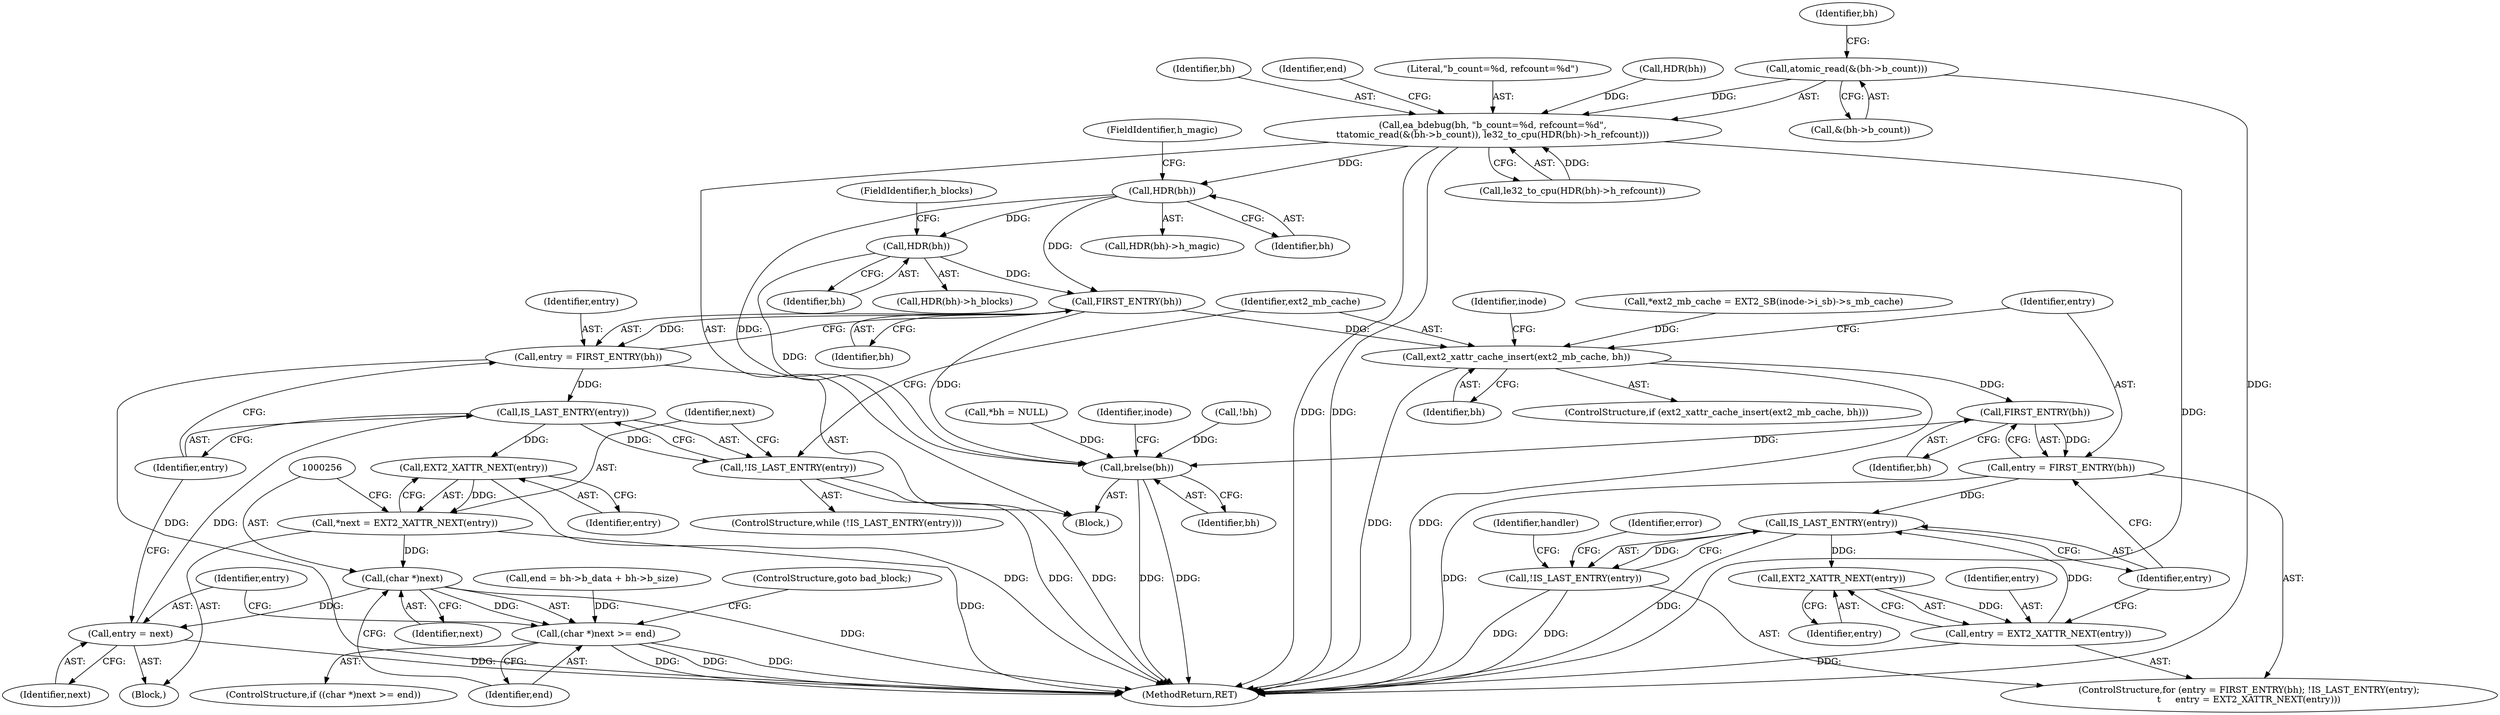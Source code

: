 digraph "0_linux_be0726d33cb8f411945884664924bed3cb8c70ee_8@API" {
"1000184" [label="(Call,atomic_read(&(bh->b_count)))"];
"1000181" [label="(Call,ea_bdebug(bh, \"b_count=%d, refcount=%d\",\n\t\tatomic_read(&(bh->b_count)), le32_to_cpu(HDR(bh)->h_refcount)))"];
"1000207" [label="(Call,HDR(bh))"];
"1000214" [label="(Call,HDR(bh))"];
"1000241" [label="(Call,FIRST_ENTRY(bh))"];
"1000239" [label="(Call,entry = FIRST_ENTRY(bh))"];
"1000245" [label="(Call,IS_LAST_ENTRY(entry))"];
"1000244" [label="(Call,!IS_LAST_ENTRY(entry))"];
"1000251" [label="(Call,EXT2_XATTR_NEXT(entry))"];
"1000249" [label="(Call,*next = EXT2_XATTR_NEXT(entry))"];
"1000255" [label="(Call,(char *)next)"];
"1000254" [label="(Call,(char *)next >= end)"];
"1000260" [label="(Call,entry = next)"];
"1000264" [label="(Call,ext2_xattr_cache_insert(ext2_mb_cache, bh))"];
"1000273" [label="(Call,FIRST_ENTRY(bh))"];
"1000271" [label="(Call,entry = FIRST_ENTRY(bh))"];
"1000276" [label="(Call,IS_LAST_ENTRY(entry))"];
"1000275" [label="(Call,!IS_LAST_ENTRY(entry))"];
"1000280" [label="(Call,EXT2_XATTR_NEXT(entry))"];
"1000278" [label="(Call,entry = EXT2_XATTR_NEXT(entry))"];
"1000366" [label="(Call,brelse(bh))"];
"1000246" [label="(Identifier,entry)"];
"1000244" [label="(Call,!IS_LAST_ENTRY(entry))"];
"1000281" [label="(Identifier,entry)"];
"1000249" [label="(Call,*next = EXT2_XATTR_NEXT(entry))"];
"1000195" [label="(Identifier,end)"];
"1000259" [label="(ControlStructure,goto bad_block;)"];
"1000194" [label="(Call,end = bh->b_data + bh->b_size)"];
"1000272" [label="(Identifier,entry)"];
"1000268" [label="(Identifier,inode)"];
"1000183" [label="(Literal,\"b_count=%d, refcount=%d\")"];
"1000242" [label="(Identifier,bh)"];
"1000273" [label="(Call,FIRST_ENTRY(bh))"];
"1000265" [label="(Identifier,ext2_mb_cache)"];
"1000251" [label="(Call,EXT2_XATTR_NEXT(entry))"];
"1000261" [label="(Identifier,entry)"];
"1000253" [label="(ControlStructure,if ((char *)next >= end))"];
"1000266" [label="(Identifier,bh)"];
"1000270" [label="(ControlStructure,for (entry = FIRST_ENTRY(bh); !IS_LAST_ENTRY(entry);\n\t     entry = EXT2_XATTR_NEXT(entry)))"];
"1000258" [label="(Identifier,end)"];
"1000206" [label="(Call,HDR(bh)->h_magic)"];
"1000192" [label="(Identifier,bh)"];
"1000216" [label="(FieldIdentifier,h_blocks)"];
"1000239" [label="(Call,entry = FIRST_ENTRY(bh))"];
"1000254" [label="(Call,(char *)next >= end)"];
"1000257" [label="(Identifier,next)"];
"1000209" [label="(FieldIdentifier,h_magic)"];
"1000275" [label="(Call,!IS_LAST_ENTRY(entry))"];
"1000240" [label="(Identifier,entry)"];
"1000185" [label="(Call,&(bh->b_count))"];
"1000280" [label="(Call,EXT2_XATTR_NEXT(entry))"];
"1000260" [label="(Call,entry = next)"];
"1000107" [label="(Block,)"];
"1000252" [label="(Identifier,entry)"];
"1000274" [label="(Identifier,bh)"];
"1000366" [label="(Call,brelse(bh))"];
"1000184" [label="(Call,atomic_read(&(bh->b_count)))"];
"1000376" [label="(MethodReturn,RET)"];
"1000276" [label="(Call,IS_LAST_ENTRY(entry))"];
"1000367" [label="(Identifier,bh)"];
"1000189" [label="(Call,le32_to_cpu(HDR(bh)->h_refcount))"];
"1000271" [label="(Call,entry = FIRST_ENTRY(bh))"];
"1000207" [label="(Call,HDR(bh))"];
"1000263" [label="(ControlStructure,if (ext2_xattr_cache_insert(ext2_mb_cache, bh)))"];
"1000125" [label="(Call,*ext2_mb_cache = EXT2_SB(inode->i_sb)->s_mb_cache)"];
"1000241" [label="(Call,FIRST_ENTRY(bh))"];
"1000178" [label="(Call,!bh)"];
"1000214" [label="(Call,HDR(bh))"];
"1000247" [label="(Block,)"];
"1000285" [label="(Identifier,handler)"];
"1000191" [label="(Call,HDR(bh))"];
"1000114" [label="(Call,*bh = NULL)"];
"1000264" [label="(Call,ext2_xattr_cache_insert(ext2_mb_cache, bh))"];
"1000255" [label="(Call,(char *)next)"];
"1000277" [label="(Identifier,entry)"];
"1000278" [label="(Call,entry = EXT2_XATTR_NEXT(entry))"];
"1000250" [label="(Identifier,next)"];
"1000245" [label="(Call,IS_LAST_ENTRY(entry))"];
"1000243" [label="(ControlStructure,while (!IS_LAST_ENTRY(entry)))"];
"1000181" [label="(Call,ea_bdebug(bh, \"b_count=%d, refcount=%d\",\n\t\tatomic_read(&(bh->b_count)), le32_to_cpu(HDR(bh)->h_refcount)))"];
"1000208" [label="(Identifier,bh)"];
"1000279" [label="(Identifier,entry)"];
"1000361" [label="(Identifier,error)"];
"1000182" [label="(Identifier,bh)"];
"1000213" [label="(Call,HDR(bh)->h_blocks)"];
"1000262" [label="(Identifier,next)"];
"1000372" [label="(Identifier,inode)"];
"1000215" [label="(Identifier,bh)"];
"1000184" -> "1000181"  [label="AST: "];
"1000184" -> "1000185"  [label="CFG: "];
"1000185" -> "1000184"  [label="AST: "];
"1000192" -> "1000184"  [label="CFG: "];
"1000184" -> "1000376"  [label="DDG: "];
"1000184" -> "1000181"  [label="DDG: "];
"1000181" -> "1000107"  [label="AST: "];
"1000181" -> "1000189"  [label="CFG: "];
"1000182" -> "1000181"  [label="AST: "];
"1000183" -> "1000181"  [label="AST: "];
"1000189" -> "1000181"  [label="AST: "];
"1000195" -> "1000181"  [label="CFG: "];
"1000181" -> "1000376"  [label="DDG: "];
"1000181" -> "1000376"  [label="DDG: "];
"1000181" -> "1000376"  [label="DDG: "];
"1000191" -> "1000181"  [label="DDG: "];
"1000189" -> "1000181"  [label="DDG: "];
"1000181" -> "1000207"  [label="DDG: "];
"1000207" -> "1000206"  [label="AST: "];
"1000207" -> "1000208"  [label="CFG: "];
"1000208" -> "1000207"  [label="AST: "];
"1000209" -> "1000207"  [label="CFG: "];
"1000207" -> "1000214"  [label="DDG: "];
"1000207" -> "1000241"  [label="DDG: "];
"1000207" -> "1000366"  [label="DDG: "];
"1000214" -> "1000213"  [label="AST: "];
"1000214" -> "1000215"  [label="CFG: "];
"1000215" -> "1000214"  [label="AST: "];
"1000216" -> "1000214"  [label="CFG: "];
"1000214" -> "1000241"  [label="DDG: "];
"1000214" -> "1000366"  [label="DDG: "];
"1000241" -> "1000239"  [label="AST: "];
"1000241" -> "1000242"  [label="CFG: "];
"1000242" -> "1000241"  [label="AST: "];
"1000239" -> "1000241"  [label="CFG: "];
"1000241" -> "1000239"  [label="DDG: "];
"1000241" -> "1000264"  [label="DDG: "];
"1000241" -> "1000366"  [label="DDG: "];
"1000239" -> "1000107"  [label="AST: "];
"1000240" -> "1000239"  [label="AST: "];
"1000246" -> "1000239"  [label="CFG: "];
"1000239" -> "1000376"  [label="DDG: "];
"1000239" -> "1000245"  [label="DDG: "];
"1000245" -> "1000244"  [label="AST: "];
"1000245" -> "1000246"  [label="CFG: "];
"1000246" -> "1000245"  [label="AST: "];
"1000244" -> "1000245"  [label="CFG: "];
"1000245" -> "1000244"  [label="DDG: "];
"1000260" -> "1000245"  [label="DDG: "];
"1000245" -> "1000251"  [label="DDG: "];
"1000244" -> "1000243"  [label="AST: "];
"1000250" -> "1000244"  [label="CFG: "];
"1000265" -> "1000244"  [label="CFG: "];
"1000244" -> "1000376"  [label="DDG: "];
"1000244" -> "1000376"  [label="DDG: "];
"1000251" -> "1000249"  [label="AST: "];
"1000251" -> "1000252"  [label="CFG: "];
"1000252" -> "1000251"  [label="AST: "];
"1000249" -> "1000251"  [label="CFG: "];
"1000251" -> "1000376"  [label="DDG: "];
"1000251" -> "1000249"  [label="DDG: "];
"1000249" -> "1000247"  [label="AST: "];
"1000250" -> "1000249"  [label="AST: "];
"1000256" -> "1000249"  [label="CFG: "];
"1000249" -> "1000376"  [label="DDG: "];
"1000249" -> "1000255"  [label="DDG: "];
"1000255" -> "1000254"  [label="AST: "];
"1000255" -> "1000257"  [label="CFG: "];
"1000256" -> "1000255"  [label="AST: "];
"1000257" -> "1000255"  [label="AST: "];
"1000258" -> "1000255"  [label="CFG: "];
"1000255" -> "1000376"  [label="DDG: "];
"1000255" -> "1000254"  [label="DDG: "];
"1000255" -> "1000260"  [label="DDG: "];
"1000254" -> "1000253"  [label="AST: "];
"1000254" -> "1000258"  [label="CFG: "];
"1000258" -> "1000254"  [label="AST: "];
"1000259" -> "1000254"  [label="CFG: "];
"1000261" -> "1000254"  [label="CFG: "];
"1000254" -> "1000376"  [label="DDG: "];
"1000254" -> "1000376"  [label="DDG: "];
"1000254" -> "1000376"  [label="DDG: "];
"1000194" -> "1000254"  [label="DDG: "];
"1000260" -> "1000247"  [label="AST: "];
"1000260" -> "1000262"  [label="CFG: "];
"1000261" -> "1000260"  [label="AST: "];
"1000262" -> "1000260"  [label="AST: "];
"1000246" -> "1000260"  [label="CFG: "];
"1000260" -> "1000376"  [label="DDG: "];
"1000264" -> "1000263"  [label="AST: "];
"1000264" -> "1000266"  [label="CFG: "];
"1000265" -> "1000264"  [label="AST: "];
"1000266" -> "1000264"  [label="AST: "];
"1000268" -> "1000264"  [label="CFG: "];
"1000272" -> "1000264"  [label="CFG: "];
"1000264" -> "1000376"  [label="DDG: "];
"1000264" -> "1000376"  [label="DDG: "];
"1000125" -> "1000264"  [label="DDG: "];
"1000264" -> "1000273"  [label="DDG: "];
"1000273" -> "1000271"  [label="AST: "];
"1000273" -> "1000274"  [label="CFG: "];
"1000274" -> "1000273"  [label="AST: "];
"1000271" -> "1000273"  [label="CFG: "];
"1000273" -> "1000271"  [label="DDG: "];
"1000273" -> "1000366"  [label="DDG: "];
"1000271" -> "1000270"  [label="AST: "];
"1000272" -> "1000271"  [label="AST: "];
"1000277" -> "1000271"  [label="CFG: "];
"1000271" -> "1000376"  [label="DDG: "];
"1000271" -> "1000276"  [label="DDG: "];
"1000276" -> "1000275"  [label="AST: "];
"1000276" -> "1000277"  [label="CFG: "];
"1000277" -> "1000276"  [label="AST: "];
"1000275" -> "1000276"  [label="CFG: "];
"1000276" -> "1000376"  [label="DDG: "];
"1000276" -> "1000275"  [label="DDG: "];
"1000278" -> "1000276"  [label="DDG: "];
"1000276" -> "1000280"  [label="DDG: "];
"1000275" -> "1000270"  [label="AST: "];
"1000285" -> "1000275"  [label="CFG: "];
"1000361" -> "1000275"  [label="CFG: "];
"1000275" -> "1000376"  [label="DDG: "];
"1000275" -> "1000376"  [label="DDG: "];
"1000280" -> "1000278"  [label="AST: "];
"1000280" -> "1000281"  [label="CFG: "];
"1000281" -> "1000280"  [label="AST: "];
"1000278" -> "1000280"  [label="CFG: "];
"1000280" -> "1000278"  [label="DDG: "];
"1000278" -> "1000270"  [label="AST: "];
"1000279" -> "1000278"  [label="AST: "];
"1000277" -> "1000278"  [label="CFG: "];
"1000278" -> "1000376"  [label="DDG: "];
"1000366" -> "1000107"  [label="AST: "];
"1000366" -> "1000367"  [label="CFG: "];
"1000367" -> "1000366"  [label="AST: "];
"1000372" -> "1000366"  [label="CFG: "];
"1000366" -> "1000376"  [label="DDG: "];
"1000366" -> "1000376"  [label="DDG: "];
"1000178" -> "1000366"  [label="DDG: "];
"1000114" -> "1000366"  [label="DDG: "];
}
